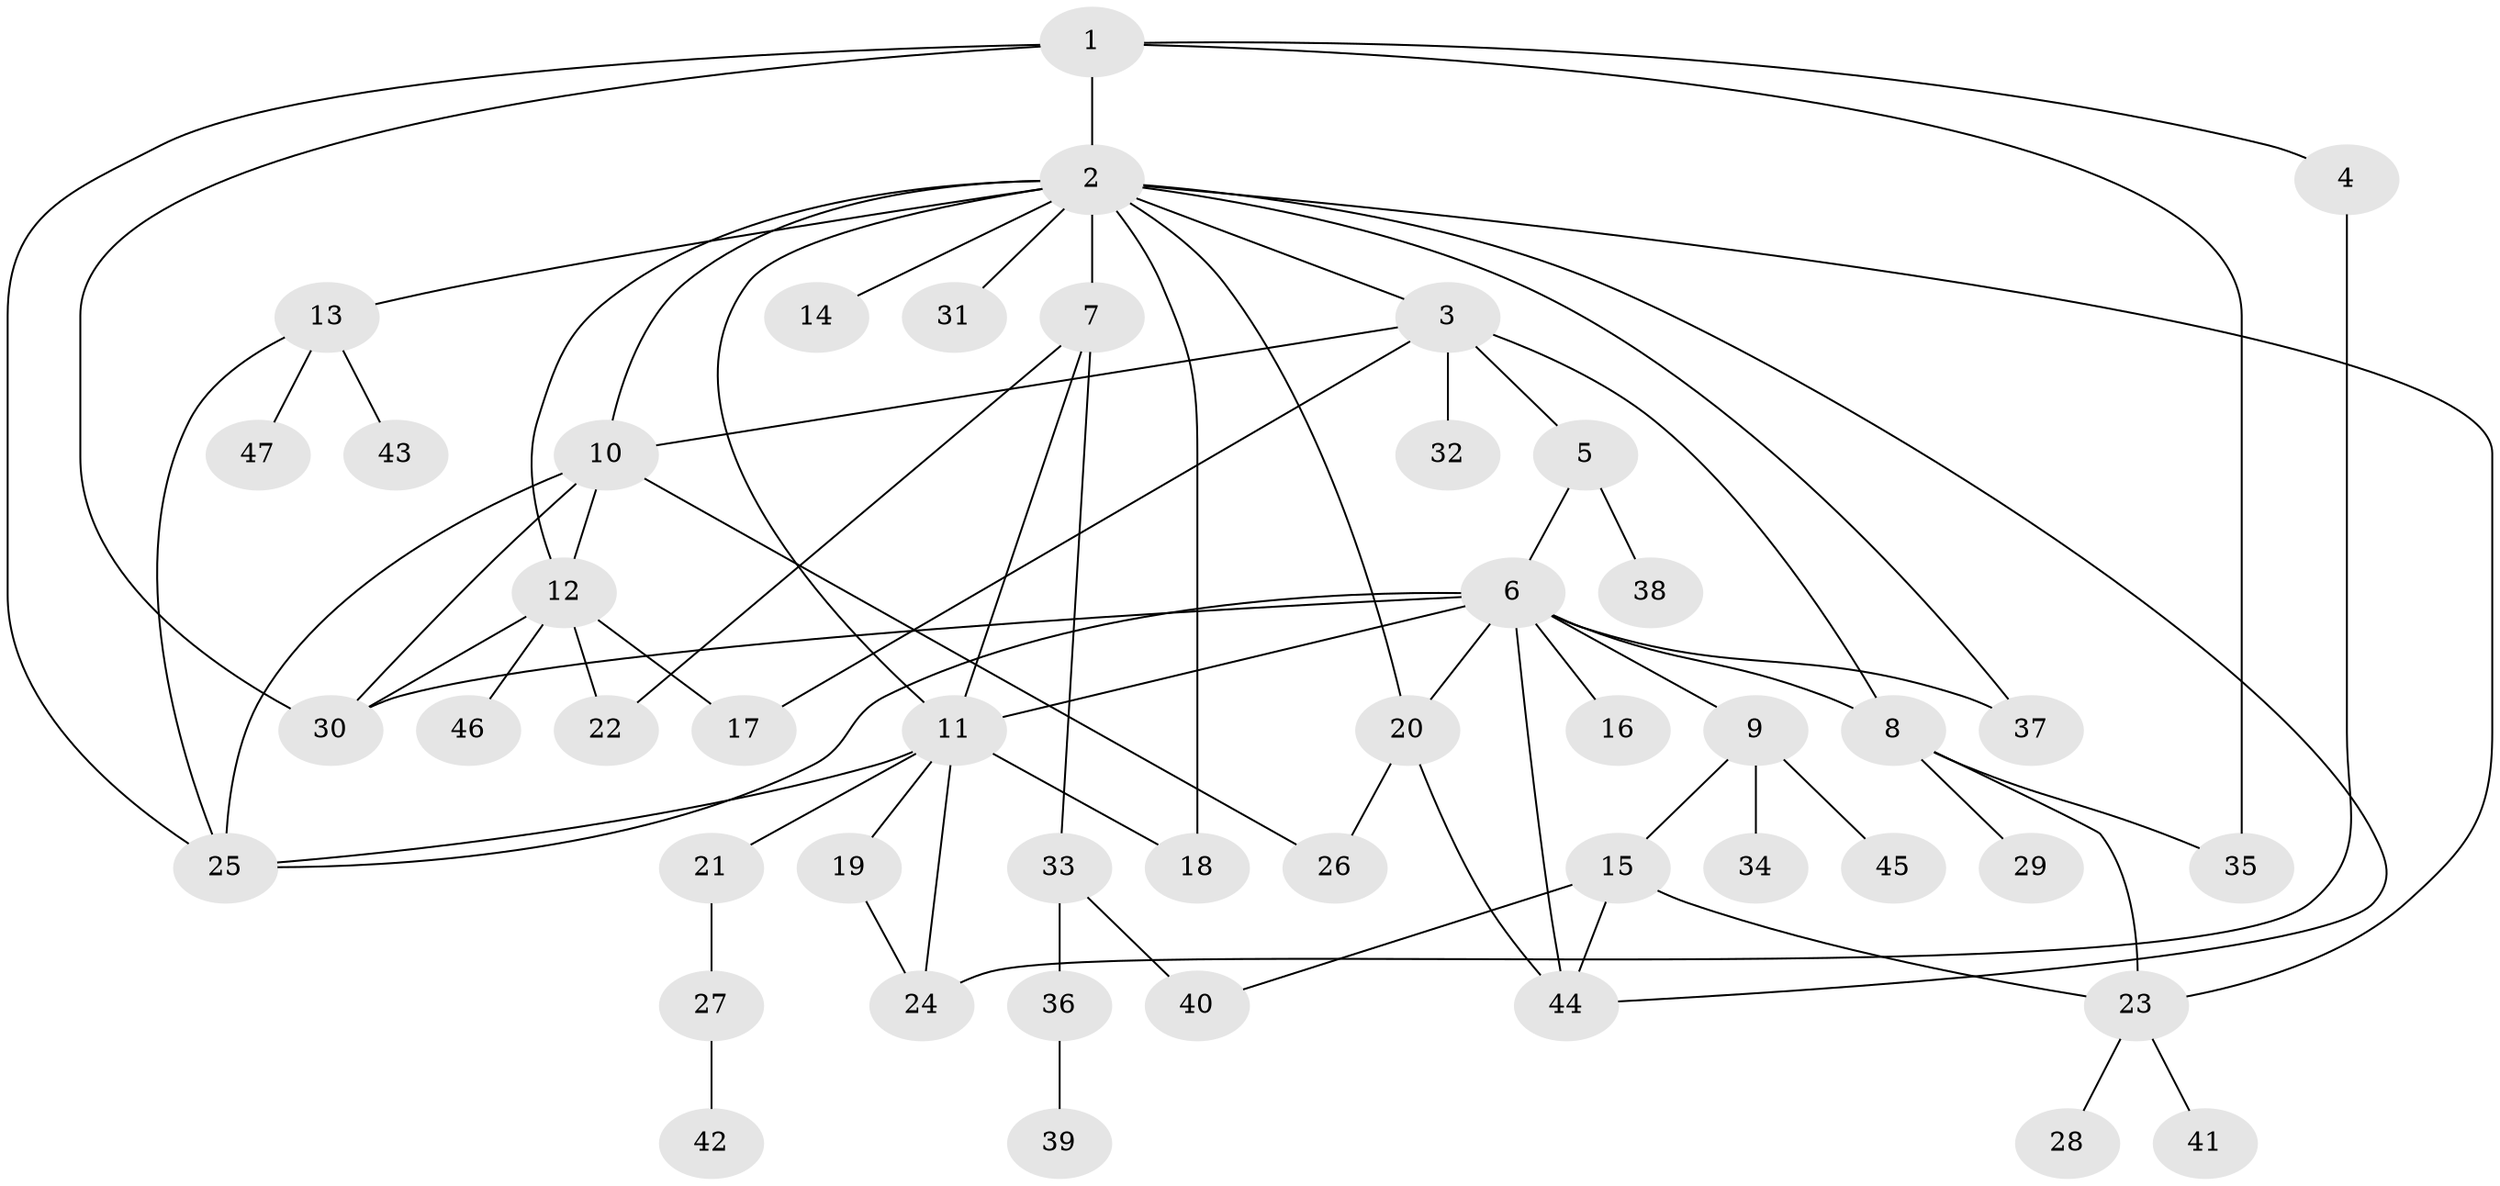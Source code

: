 // original degree distribution, {6: 0.031914893617021274, 17: 0.010638297872340425, 9: 0.010638297872340425, 3: 0.11702127659574468, 4: 0.05319148936170213, 12: 0.010638297872340425, 1: 0.5319148936170213, 5: 0.05319148936170213, 18: 0.010638297872340425, 7: 0.02127659574468085, 2: 0.14893617021276595}
// Generated by graph-tools (version 1.1) at 2025/35/03/09/25 02:35:16]
// undirected, 47 vertices, 73 edges
graph export_dot {
graph [start="1"]
  node [color=gray90,style=filled];
  1;
  2;
  3;
  4;
  5;
  6;
  7;
  8;
  9;
  10;
  11;
  12;
  13;
  14;
  15;
  16;
  17;
  18;
  19;
  20;
  21;
  22;
  23;
  24;
  25;
  26;
  27;
  28;
  29;
  30;
  31;
  32;
  33;
  34;
  35;
  36;
  37;
  38;
  39;
  40;
  41;
  42;
  43;
  44;
  45;
  46;
  47;
  1 -- 2 [weight=1.0];
  1 -- 4 [weight=1.0];
  1 -- 25 [weight=1.0];
  1 -- 30 [weight=1.0];
  1 -- 35 [weight=1.0];
  2 -- 3 [weight=1.0];
  2 -- 7 [weight=3.0];
  2 -- 10 [weight=1.0];
  2 -- 11 [weight=1.0];
  2 -- 12 [weight=1.0];
  2 -- 13 [weight=1.0];
  2 -- 14 [weight=1.0];
  2 -- 18 [weight=1.0];
  2 -- 20 [weight=1.0];
  2 -- 23 [weight=1.0];
  2 -- 31 [weight=1.0];
  2 -- 37 [weight=1.0];
  2 -- 44 [weight=1.0];
  3 -- 5 [weight=1.0];
  3 -- 8 [weight=1.0];
  3 -- 10 [weight=1.0];
  3 -- 17 [weight=1.0];
  3 -- 32 [weight=3.0];
  4 -- 24 [weight=1.0];
  5 -- 6 [weight=1.0];
  5 -- 38 [weight=1.0];
  6 -- 8 [weight=1.0];
  6 -- 9 [weight=1.0];
  6 -- 11 [weight=1.0];
  6 -- 16 [weight=1.0];
  6 -- 20 [weight=1.0];
  6 -- 25 [weight=1.0];
  6 -- 30 [weight=1.0];
  6 -- 37 [weight=1.0];
  6 -- 44 [weight=1.0];
  7 -- 11 [weight=1.0];
  7 -- 22 [weight=1.0];
  7 -- 33 [weight=1.0];
  8 -- 23 [weight=1.0];
  8 -- 29 [weight=1.0];
  8 -- 35 [weight=1.0];
  9 -- 15 [weight=1.0];
  9 -- 34 [weight=1.0];
  9 -- 45 [weight=1.0];
  10 -- 12 [weight=1.0];
  10 -- 25 [weight=1.0];
  10 -- 26 [weight=1.0];
  10 -- 30 [weight=1.0];
  11 -- 18 [weight=1.0];
  11 -- 19 [weight=10.0];
  11 -- 21 [weight=1.0];
  11 -- 24 [weight=1.0];
  11 -- 25 [weight=1.0];
  12 -- 17 [weight=1.0];
  12 -- 22 [weight=1.0];
  12 -- 30 [weight=1.0];
  12 -- 46 [weight=1.0];
  13 -- 25 [weight=1.0];
  13 -- 43 [weight=1.0];
  13 -- 47 [weight=1.0];
  15 -- 23 [weight=1.0];
  15 -- 40 [weight=1.0];
  15 -- 44 [weight=2.0];
  19 -- 24 [weight=1.0];
  20 -- 26 [weight=1.0];
  20 -- 44 [weight=2.0];
  21 -- 27 [weight=1.0];
  23 -- 28 [weight=1.0];
  23 -- 41 [weight=1.0];
  27 -- 42 [weight=1.0];
  33 -- 36 [weight=1.0];
  33 -- 40 [weight=2.0];
  36 -- 39 [weight=1.0];
}
